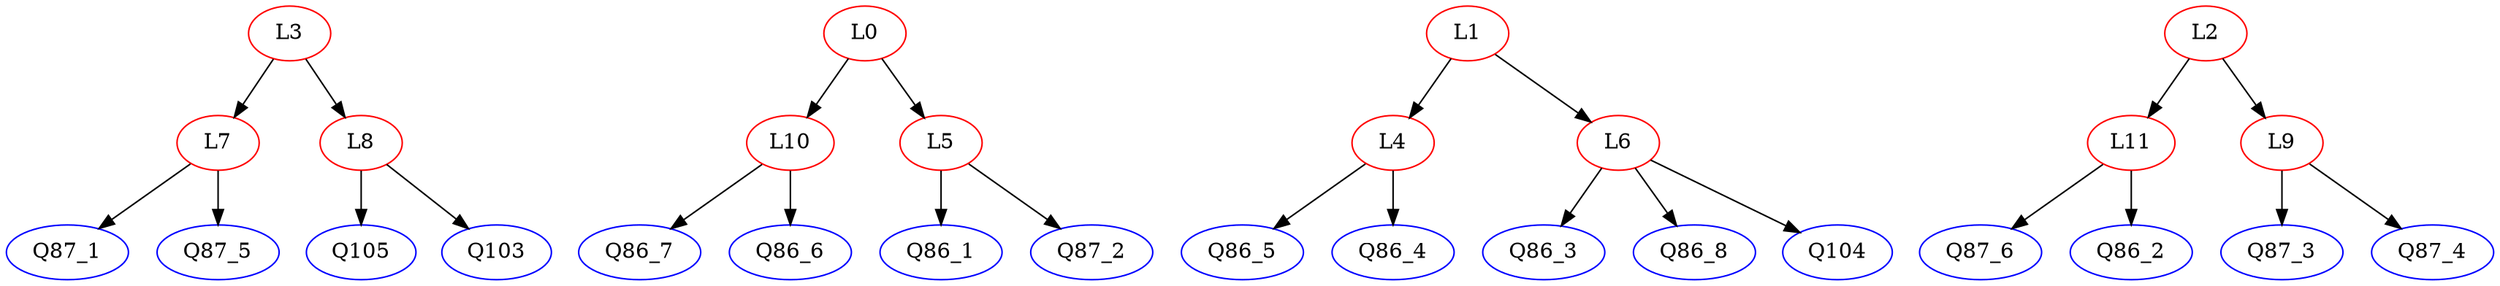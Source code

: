 digraph {
L7 [color = red]; Q87_1 [color = blue]; L10 [color = red]; Q86_3 [color = blue]; Q86_8 [color = blue]; L11 [color = red]; L3 [color = red]; Q105 [color = blue]; L9 [color = red]; Q86_5 [color = blue]; L4 [color = red]; Q87_6 [color = blue]; L2 [color = red]; L8 [color = red]; L6 [color = red]; Q86_7 [color = blue]; L5 [color = red]; L1 [color = red]; Q87_3 [color = blue]; Q104 [color = blue]; Q86_1 [color = blue]; Q86_4 [color = blue]; Q103 [color = blue]; Q86_6 [color = blue]; Q86_2 [color = blue]; Q87_4 [color = blue]; Q87_5 [color = blue]; L0 [color = red]; Q87_2 [color = blue]; 
subgraph Undirected {
edge [dir=none, color=black]
}

subgraph Directed {
edge [color=black]
L6 -> Q86_8
L7 -> Q87_1
L2 -> L11
L4 -> Q86_5
L5 -> Q87_2
L9 -> Q87_3
L7 -> Q87_5
L0 -> L10
L1 -> L4
L5 -> Q86_1
L3 -> L8
L11 -> Q86_2
L8 -> Q105
L0 -> L5
L10 -> Q86_6
L11 -> Q87_6
L6 -> Q86_3
L8 -> Q103
L6 -> Q104
L3 -> L7
L10 -> Q86_7
L2 -> L9
L4 -> Q86_4
L9 -> Q87_4
L1 -> L6
}

}
